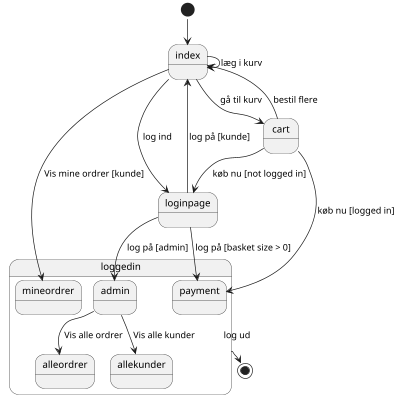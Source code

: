 @startuml
'https://plantuml.com/state-diagram
scale 400 width
'[*] --> NotShooting

[*] --> index
index --> loginpage : log ind
index --> cart : gå til kurv
index --> index : læg i kurv

cart --> index : bestil flere
cart --> loginpage : køb nu [not logged in]


state loggedin {
loginpage --> payment : log på [basket size > 0]
loginpage --> index : log på [kunde]
loginpage --> admin : log på [admin]

index --> mineordrer : Vis mine ordrer [kunde]

cart --> payment : køb nu [logged in]

admin --> allekunder : Vis alle kunder
admin --> alleordrer : Vis alle ordrer


}

loggedin --> [*] : log ud












!pragma layout smetana
@enduml